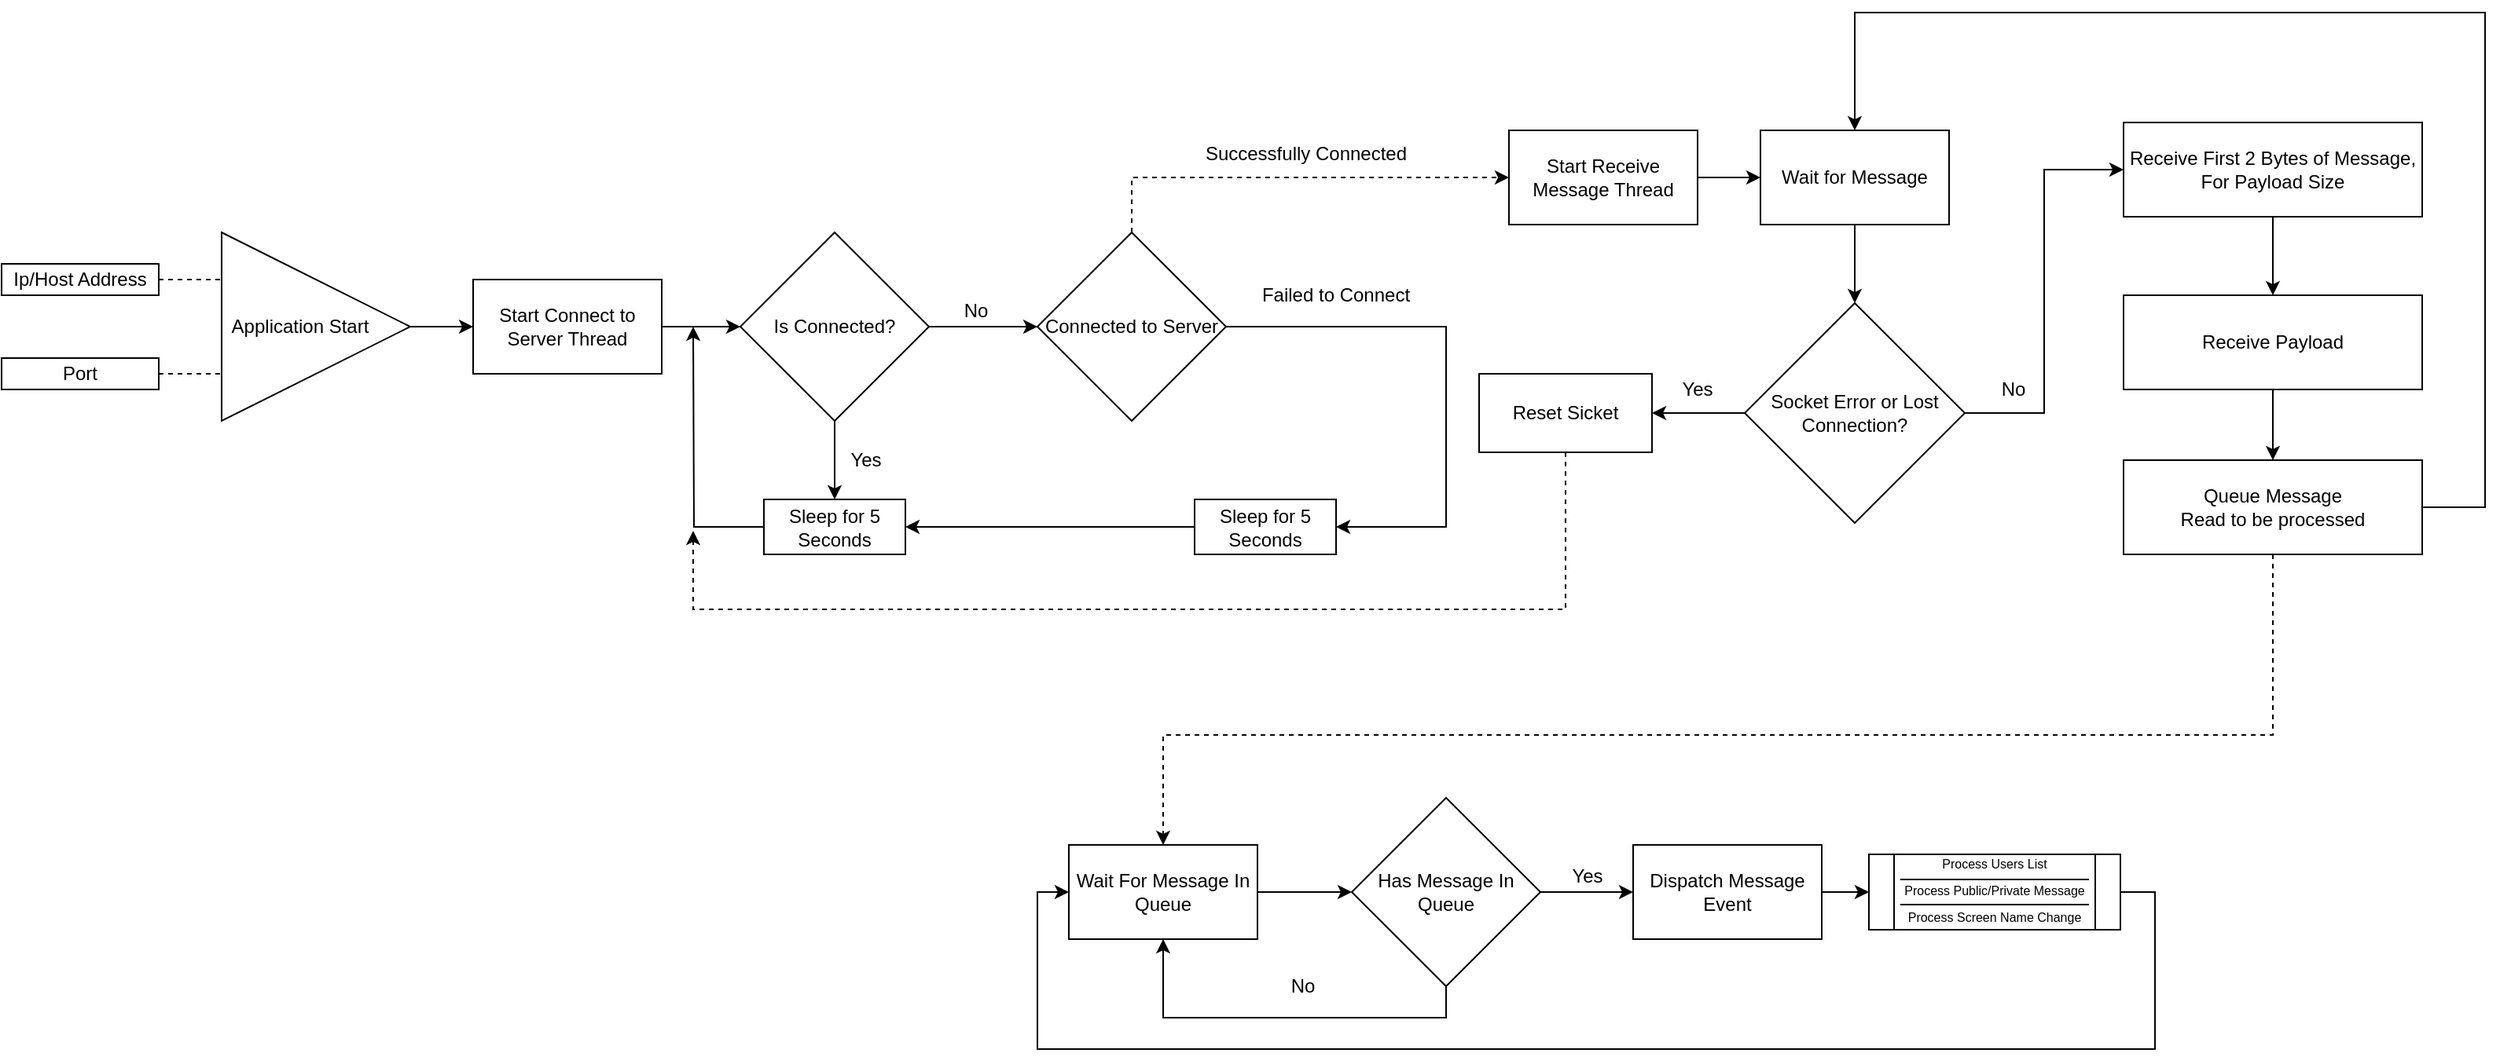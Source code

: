 <mxfile version="12.9.2" type="github">
  <diagram id="r02RHBNnV6Bh3Al3e_Ir" name="Page-1">
    <mxGraphModel dx="1422" dy="762" grid="1" gridSize="10" guides="1" tooltips="1" connect="1" arrows="1" fold="1" page="1" pageScale="1" pageWidth="1654" pageHeight="1169" math="0" shadow="0">
      <root>
        <mxCell id="0" />
        <mxCell id="1" parent="0" />
        <mxCell id="nwkV5xv7XDDrVNL-zr_2-6" value="" style="triangle;whiteSpace=wrap;html=1;" parent="1" vertex="1">
          <mxGeometry x="160" y="440" width="120" height="120" as="geometry" />
        </mxCell>
        <mxCell id="nwkV5xv7XDDrVNL-zr_2-7" value="Application Start" style="text;html=1;strokeColor=none;fillColor=none;align=center;verticalAlign=middle;whiteSpace=wrap;rounded=0;" parent="1" vertex="1">
          <mxGeometry x="160" y="490" width="100" height="20" as="geometry" />
        </mxCell>
        <mxCell id="nwkV5xv7XDDrVNL-zr_2-11" value="" style="rounded=0;whiteSpace=wrap;html=1;" parent="1" vertex="1">
          <mxGeometry x="20" y="460" width="100" height="20" as="geometry" />
        </mxCell>
        <mxCell id="nwkV5xv7XDDrVNL-zr_2-9" value="Ip/Host Address" style="text;html=1;strokeColor=none;fillColor=none;align=center;verticalAlign=middle;whiteSpace=wrap;rounded=0;" parent="1" vertex="1">
          <mxGeometry x="20" y="460" width="100" height="20" as="geometry" />
        </mxCell>
        <mxCell id="nwkV5xv7XDDrVNL-zr_2-12" value="" style="rounded=0;whiteSpace=wrap;html=1;" parent="1" vertex="1">
          <mxGeometry x="20" y="520" width="100" height="20" as="geometry" />
        </mxCell>
        <mxCell id="nwkV5xv7XDDrVNL-zr_2-13" value="Port" style="text;html=1;strokeColor=none;fillColor=none;align=center;verticalAlign=middle;whiteSpace=wrap;rounded=0;" parent="1" vertex="1">
          <mxGeometry x="20" y="520" width="100" height="20" as="geometry" />
        </mxCell>
        <mxCell id="nwkV5xv7XDDrVNL-zr_2-14" value="" style="endArrow=none;dashed=1;html=1;exitX=1;exitY=0.5;exitDx=0;exitDy=0;entryX=0;entryY=0.25;entryDx=0;entryDy=0;" parent="1" source="nwkV5xv7XDDrVNL-zr_2-9" target="nwkV5xv7XDDrVNL-zr_2-6" edge="1">
          <mxGeometry width="50" height="50" relative="1" as="geometry">
            <mxPoint x="240" y="520" as="sourcePoint" />
            <mxPoint x="290" y="470" as="targetPoint" />
          </mxGeometry>
        </mxCell>
        <mxCell id="nwkV5xv7XDDrVNL-zr_2-15" value="" style="endArrow=none;dashed=1;html=1;exitX=1;exitY=0.5;exitDx=0;exitDy=0;entryX=0;entryY=0.75;entryDx=0;entryDy=0;" parent="1" source="nwkV5xv7XDDrVNL-zr_2-13" target="nwkV5xv7XDDrVNL-zr_2-6" edge="1">
          <mxGeometry width="50" height="50" relative="1" as="geometry">
            <mxPoint x="130" y="480" as="sourcePoint" />
            <mxPoint x="170" y="480" as="targetPoint" />
          </mxGeometry>
        </mxCell>
        <mxCell id="nwkV5xv7XDDrVNL-zr_2-16" value="" style="endArrow=classic;html=1;exitX=1;exitY=0.5;exitDx=0;exitDy=0;" parent="1" source="nwkV5xv7XDDrVNL-zr_2-6" edge="1">
          <mxGeometry width="50" height="50" relative="1" as="geometry">
            <mxPoint x="360" y="480" as="sourcePoint" />
            <mxPoint x="320" y="500" as="targetPoint" />
          </mxGeometry>
        </mxCell>
        <mxCell id="nwkV5xv7XDDrVNL-zr_2-30" style="edgeStyle=orthogonalEdgeStyle;rounded=0;orthogonalLoop=1;jettySize=auto;html=1;entryX=0;entryY=0.5;entryDx=0;entryDy=0;exitX=0.5;exitY=0;exitDx=0;exitDy=0;dashed=1;" parent="1" source="Jixa7gBj_222kOkIKWaB-18" edge="1" target="nwkV5xv7XDDrVNL-zr_2-33">
          <mxGeometry relative="1" as="geometry">
            <mxPoint x="949" y="405" as="targetPoint" />
            <Array as="points">
              <mxPoint x="739" y="405" />
            </Array>
            <mxPoint x="739.5" y="445" as="sourcePoint" />
          </mxGeometry>
        </mxCell>
        <mxCell id="nwkV5xv7XDDrVNL-zr_2-26" value="" style="rounded=0;whiteSpace=wrap;html=1;" parent="1" vertex="1">
          <mxGeometry x="779" y="610" width="90" height="35" as="geometry" />
        </mxCell>
        <mxCell id="nwkV5xv7XDDrVNL-zr_2-28" style="edgeStyle=orthogonalEdgeStyle;rounded=0;orthogonalLoop=1;jettySize=auto;html=1;entryX=1;entryY=0.5;entryDx=0;entryDy=0;exitX=0;exitY=0.5;exitDx=0;exitDy=0;" parent="1" source="nwkV5xv7XDDrVNL-zr_2-27" target="Jixa7gBj_222kOkIKWaB-24" edge="1">
          <mxGeometry relative="1" as="geometry">
            <mxPoint x="739.5" y="585" as="targetPoint" />
          </mxGeometry>
        </mxCell>
        <mxCell id="nwkV5xv7XDDrVNL-zr_2-27" value="Sleep for 5 Seconds" style="text;html=1;strokeColor=none;fillColor=none;align=center;verticalAlign=middle;whiteSpace=wrap;rounded=0;" parent="1" vertex="1">
          <mxGeometry x="779" y="610" width="90" height="35" as="geometry" />
        </mxCell>
        <mxCell id="nwkV5xv7XDDrVNL-zr_2-29" value="Failed to Connect" style="text;html=1;strokeColor=none;fillColor=none;align=center;verticalAlign=middle;whiteSpace=wrap;rounded=0;" parent="1" vertex="1">
          <mxGeometry x="819" y="470" width="100" height="20" as="geometry" />
        </mxCell>
        <mxCell id="nwkV5xv7XDDrVNL-zr_2-31" value="Successfully Connected" style="text;html=1;strokeColor=none;fillColor=none;align=center;verticalAlign=middle;whiteSpace=wrap;rounded=0;" parent="1" vertex="1">
          <mxGeometry x="770" y="380" width="160" height="20" as="geometry" />
        </mxCell>
        <mxCell id="nwkV5xv7XDDrVNL-zr_2-32" value="" style="rounded=0;whiteSpace=wrap;html=1;" parent="1" vertex="1">
          <mxGeometry x="979" y="375" width="120" height="60" as="geometry" />
        </mxCell>
        <mxCell id="Jixa7gBj_222kOkIKWaB-4" style="edgeStyle=orthogonalEdgeStyle;rounded=0;orthogonalLoop=1;jettySize=auto;html=1;entryX=0;entryY=0.5;entryDx=0;entryDy=0;" edge="1" parent="1" source="nwkV5xv7XDDrVNL-zr_2-33" target="Jixa7gBj_222kOkIKWaB-1">
          <mxGeometry relative="1" as="geometry" />
        </mxCell>
        <mxCell id="nwkV5xv7XDDrVNL-zr_2-33" value="Start Receive Message Thread" style="text;html=1;strokeColor=none;fillColor=none;align=center;verticalAlign=middle;whiteSpace=wrap;rounded=0;" parent="1" vertex="1">
          <mxGeometry x="979" y="375" width="120" height="60" as="geometry" />
        </mxCell>
        <mxCell id="Jixa7gBj_222kOkIKWaB-5" style="edgeStyle=orthogonalEdgeStyle;rounded=0;orthogonalLoop=1;jettySize=auto;html=1;entryX=0.5;entryY=0;entryDx=0;entryDy=0;" edge="1" parent="1" source="Jixa7gBj_222kOkIKWaB-1" target="Jixa7gBj_222kOkIKWaB-3">
          <mxGeometry relative="1" as="geometry" />
        </mxCell>
        <mxCell id="Jixa7gBj_222kOkIKWaB-1" value="Wait for Message" style="rounded=0;whiteSpace=wrap;html=1;" vertex="1" parent="1">
          <mxGeometry x="1139" y="375" width="120" height="60" as="geometry" />
        </mxCell>
        <mxCell id="Jixa7gBj_222kOkIKWaB-8" style="edgeStyle=orthogonalEdgeStyle;rounded=0;orthogonalLoop=1;jettySize=auto;html=1;entryX=0;entryY=0.5;entryDx=0;entryDy=0;" edge="1" parent="1" source="Jixa7gBj_222kOkIKWaB-3" target="Jixa7gBj_222kOkIKWaB-6">
          <mxGeometry relative="1" as="geometry" />
        </mxCell>
        <mxCell id="Jixa7gBj_222kOkIKWaB-37" style="edgeStyle=orthogonalEdgeStyle;rounded=0;orthogonalLoop=1;jettySize=auto;html=1;entryX=1;entryY=0.5;entryDx=0;entryDy=0;" edge="1" parent="1" source="Jixa7gBj_222kOkIKWaB-3" target="Jixa7gBj_222kOkIKWaB-36">
          <mxGeometry relative="1" as="geometry" />
        </mxCell>
        <mxCell id="Jixa7gBj_222kOkIKWaB-3" value="Socket Error or Lost Connection?" style="rhombus;whiteSpace=wrap;html=1;" vertex="1" parent="1">
          <mxGeometry x="1129" y="485" width="140" height="140" as="geometry" />
        </mxCell>
        <mxCell id="Jixa7gBj_222kOkIKWaB-31" value="" style="edgeStyle=orthogonalEdgeStyle;rounded=0;orthogonalLoop=1;jettySize=auto;html=1;" edge="1" parent="1" source="Jixa7gBj_222kOkIKWaB-6" target="Jixa7gBj_222kOkIKWaB-30">
          <mxGeometry relative="1" as="geometry" />
        </mxCell>
        <mxCell id="Jixa7gBj_222kOkIKWaB-6" value="Receive First 2 Bytes of Message, For Payload Size" style="rounded=0;whiteSpace=wrap;html=1;" vertex="1" parent="1">
          <mxGeometry x="1370" y="370" width="190" height="60" as="geometry" />
        </mxCell>
        <mxCell id="Jixa7gBj_222kOkIKWaB-33" value="" style="edgeStyle=orthogonalEdgeStyle;rounded=0;orthogonalLoop=1;jettySize=auto;html=1;" edge="1" parent="1" source="Jixa7gBj_222kOkIKWaB-30" target="Jixa7gBj_222kOkIKWaB-32">
          <mxGeometry relative="1" as="geometry" />
        </mxCell>
        <mxCell id="Jixa7gBj_222kOkIKWaB-30" value="Receive Payload" style="rounded=0;whiteSpace=wrap;html=1;" vertex="1" parent="1">
          <mxGeometry x="1370" y="480" width="190" height="60" as="geometry" />
        </mxCell>
        <mxCell id="Jixa7gBj_222kOkIKWaB-34" style="edgeStyle=orthogonalEdgeStyle;rounded=0;orthogonalLoop=1;jettySize=auto;html=1;entryX=0.5;entryY=0;entryDx=0;entryDy=0;" edge="1" parent="1" source="Jixa7gBj_222kOkIKWaB-32" target="Jixa7gBj_222kOkIKWaB-1">
          <mxGeometry relative="1" as="geometry">
            <mxPoint x="1190" y="320" as="targetPoint" />
            <Array as="points">
              <mxPoint x="1600" y="615" />
              <mxPoint x="1600" y="300" />
              <mxPoint x="1199" y="300" />
            </Array>
          </mxGeometry>
        </mxCell>
        <mxCell id="Jixa7gBj_222kOkIKWaB-73" style="edgeStyle=orthogonalEdgeStyle;rounded=0;orthogonalLoop=1;jettySize=auto;html=1;startSize=28;entryX=0.5;entryY=0;entryDx=0;entryDy=0;dashed=1;" edge="1" parent="1" source="Jixa7gBj_222kOkIKWaB-32" target="Jixa7gBj_222kOkIKWaB-40">
          <mxGeometry relative="1" as="geometry">
            <mxPoint x="1390.0" y="780" as="targetPoint" />
            <Array as="points">
              <mxPoint x="1465" y="760" />
              <mxPoint x="759" y="760" />
            </Array>
          </mxGeometry>
        </mxCell>
        <mxCell id="Jixa7gBj_222kOkIKWaB-32" value="Queue Message&lt;br&gt;Read to be processed" style="rounded=0;whiteSpace=wrap;html=1;" vertex="1" parent="1">
          <mxGeometry x="1370" y="585" width="190" height="60" as="geometry" />
        </mxCell>
        <mxCell id="Jixa7gBj_222kOkIKWaB-10" value="Yes" style="text;html=1;strokeColor=none;fillColor=none;align=center;verticalAlign=middle;whiteSpace=wrap;rounded=0;" vertex="1" parent="1">
          <mxGeometry x="1079" y="530" width="40" height="20" as="geometry" />
        </mxCell>
        <mxCell id="Jixa7gBj_222kOkIKWaB-11" value="No" style="text;html=1;strokeColor=none;fillColor=none;align=center;verticalAlign=middle;whiteSpace=wrap;rounded=0;" vertex="1" parent="1">
          <mxGeometry x="1280" y="530" width="40" height="20" as="geometry" />
        </mxCell>
        <mxCell id="Jixa7gBj_222kOkIKWaB-19" style="edgeStyle=orthogonalEdgeStyle;rounded=0;orthogonalLoop=1;jettySize=auto;html=1;entryX=0;entryY=0.5;entryDx=0;entryDy=0;" edge="1" parent="1" source="Jixa7gBj_222kOkIKWaB-12" target="Jixa7gBj_222kOkIKWaB-18">
          <mxGeometry relative="1" as="geometry" />
        </mxCell>
        <mxCell id="Jixa7gBj_222kOkIKWaB-25" style="edgeStyle=orthogonalEdgeStyle;rounded=0;orthogonalLoop=1;jettySize=auto;html=1;entryX=0.5;entryY=0;entryDx=0;entryDy=0;" edge="1" parent="1" source="Jixa7gBj_222kOkIKWaB-12" target="Jixa7gBj_222kOkIKWaB-24">
          <mxGeometry relative="1" as="geometry" />
        </mxCell>
        <mxCell id="Jixa7gBj_222kOkIKWaB-12" value="Is Connected?" style="rhombus;whiteSpace=wrap;html=1;" vertex="1" parent="1">
          <mxGeometry x="490" y="440" width="120" height="120" as="geometry" />
        </mxCell>
        <mxCell id="Jixa7gBj_222kOkIKWaB-14" style="edgeStyle=orthogonalEdgeStyle;rounded=0;orthogonalLoop=1;jettySize=auto;html=1;entryX=0;entryY=0.5;entryDx=0;entryDy=0;" edge="1" parent="1" source="Jixa7gBj_222kOkIKWaB-13" target="Jixa7gBj_222kOkIKWaB-12">
          <mxGeometry relative="1" as="geometry">
            <mxPoint x="450" y="500" as="targetPoint" />
          </mxGeometry>
        </mxCell>
        <mxCell id="Jixa7gBj_222kOkIKWaB-13" value="&lt;span style=&quot;white-space: normal&quot;&gt;Start Connect to Server Thread&lt;/span&gt;" style="rounded=0;whiteSpace=wrap;html=1;" vertex="1" parent="1">
          <mxGeometry x="320" y="470" width="120" height="60" as="geometry" />
        </mxCell>
        <mxCell id="Jixa7gBj_222kOkIKWaB-20" style="edgeStyle=orthogonalEdgeStyle;rounded=0;orthogonalLoop=1;jettySize=auto;html=1;entryX=1;entryY=0.5;entryDx=0;entryDy=0;" edge="1" parent="1" source="Jixa7gBj_222kOkIKWaB-18" target="nwkV5xv7XDDrVNL-zr_2-27">
          <mxGeometry relative="1" as="geometry">
            <mxPoint x="929" y="600" as="targetPoint" />
            <Array as="points">
              <mxPoint x="939" y="500" />
              <mxPoint x="939" y="628" />
            </Array>
          </mxGeometry>
        </mxCell>
        <mxCell id="Jixa7gBj_222kOkIKWaB-18" value="Connected to Server" style="rhombus;whiteSpace=wrap;html=1;" vertex="1" parent="1">
          <mxGeometry x="679" y="440" width="120" height="120" as="geometry" />
        </mxCell>
        <mxCell id="Jixa7gBj_222kOkIKWaB-21" value="No" style="text;html=1;strokeColor=none;fillColor=none;align=center;verticalAlign=middle;whiteSpace=wrap;rounded=0;" vertex="1" parent="1">
          <mxGeometry x="620" y="480" width="40" height="20" as="geometry" />
        </mxCell>
        <mxCell id="Jixa7gBj_222kOkIKWaB-23" value="" style="rounded=0;whiteSpace=wrap;html=1;" vertex="1" parent="1">
          <mxGeometry x="505" y="610" width="90" height="35" as="geometry" />
        </mxCell>
        <mxCell id="Jixa7gBj_222kOkIKWaB-26" style="edgeStyle=orthogonalEdgeStyle;rounded=0;orthogonalLoop=1;jettySize=auto;html=1;" edge="1" parent="1" source="Jixa7gBj_222kOkIKWaB-24">
          <mxGeometry relative="1" as="geometry">
            <mxPoint x="460" y="500" as="targetPoint" />
          </mxGeometry>
        </mxCell>
        <mxCell id="Jixa7gBj_222kOkIKWaB-24" value="Sleep for 5 Seconds" style="text;html=1;strokeColor=none;fillColor=none;align=center;verticalAlign=middle;whiteSpace=wrap;rounded=0;" vertex="1" parent="1">
          <mxGeometry x="505" y="610" width="90" height="35" as="geometry" />
        </mxCell>
        <mxCell id="Jixa7gBj_222kOkIKWaB-27" value="Yes" style="text;html=1;strokeColor=none;fillColor=none;align=center;verticalAlign=middle;whiteSpace=wrap;rounded=0;" vertex="1" parent="1">
          <mxGeometry x="550" y="575" width="40" height="20" as="geometry" />
        </mxCell>
        <mxCell id="Jixa7gBj_222kOkIKWaB-39" style="edgeStyle=orthogonalEdgeStyle;rounded=0;orthogonalLoop=1;jettySize=auto;html=1;exitX=0.5;exitY=1;exitDx=0;exitDy=0;dashed=1;" edge="1" parent="1" source="Jixa7gBj_222kOkIKWaB-36">
          <mxGeometry relative="1" as="geometry">
            <mxPoint x="460" y="630" as="targetPoint" />
            <Array as="points">
              <mxPoint x="1015" y="680" />
              <mxPoint x="460" y="680" />
            </Array>
          </mxGeometry>
        </mxCell>
        <mxCell id="Jixa7gBj_222kOkIKWaB-36" value="Reset Sicket" style="rounded=0;whiteSpace=wrap;html=1;" vertex="1" parent="1">
          <mxGeometry x="960" y="530" width="110" height="50" as="geometry" />
        </mxCell>
        <mxCell id="Jixa7gBj_222kOkIKWaB-43" style="edgeStyle=orthogonalEdgeStyle;rounded=0;orthogonalLoop=1;jettySize=auto;html=1;exitX=1;exitY=0.5;exitDx=0;exitDy=0;" edge="1" parent="1" source="Jixa7gBj_222kOkIKWaB-40" target="Jixa7gBj_222kOkIKWaB-42">
          <mxGeometry relative="1" as="geometry" />
        </mxCell>
        <mxCell id="Jixa7gBj_222kOkIKWaB-40" value="Wait For Message In Queue" style="rounded=0;whiteSpace=wrap;html=1;" vertex="1" parent="1">
          <mxGeometry x="699" y="830" width="120" height="60" as="geometry" />
        </mxCell>
        <mxCell id="Jixa7gBj_222kOkIKWaB-44" style="edgeStyle=orthogonalEdgeStyle;rounded=0;orthogonalLoop=1;jettySize=auto;html=1;exitX=0.5;exitY=1;exitDx=0;exitDy=0;entryX=0.5;entryY=1;entryDx=0;entryDy=0;" edge="1" parent="1" source="Jixa7gBj_222kOkIKWaB-42" target="Jixa7gBj_222kOkIKWaB-40">
          <mxGeometry relative="1" as="geometry">
            <mxPoint x="739" y="990" as="targetPoint" />
          </mxGeometry>
        </mxCell>
        <mxCell id="Jixa7gBj_222kOkIKWaB-47" style="edgeStyle=orthogonalEdgeStyle;rounded=0;orthogonalLoop=1;jettySize=auto;html=1;exitX=1;exitY=0.5;exitDx=0;exitDy=0;entryX=0;entryY=0.5;entryDx=0;entryDy=0;" edge="1" parent="1" source="Jixa7gBj_222kOkIKWaB-42" target="Jixa7gBj_222kOkIKWaB-46">
          <mxGeometry relative="1" as="geometry" />
        </mxCell>
        <mxCell id="Jixa7gBj_222kOkIKWaB-42" value="Has Message In Queue" style="rhombus;whiteSpace=wrap;html=1;" vertex="1" parent="1">
          <mxGeometry x="879" y="800" width="120" height="120" as="geometry" />
        </mxCell>
        <mxCell id="Jixa7gBj_222kOkIKWaB-45" value="No" style="text;html=1;strokeColor=none;fillColor=none;align=center;verticalAlign=middle;whiteSpace=wrap;rounded=0;" vertex="1" parent="1">
          <mxGeometry x="828" y="910" width="40" height="20" as="geometry" />
        </mxCell>
        <mxCell id="Jixa7gBj_222kOkIKWaB-49" style="edgeStyle=orthogonalEdgeStyle;rounded=0;orthogonalLoop=1;jettySize=auto;html=1;entryX=0;entryY=0.5;entryDx=0;entryDy=0;exitX=1;exitY=0.5;exitDx=0;exitDy=0;" edge="1" parent="1" source="Jixa7gBj_222kOkIKWaB-61" target="Jixa7gBj_222kOkIKWaB-40">
          <mxGeometry relative="1" as="geometry">
            <mxPoint x="689" y="1040" as="targetPoint" />
            <mxPoint x="1410" y="870" as="sourcePoint" />
            <Array as="points">
              <mxPoint x="1390" y="860" />
              <mxPoint x="1390" y="960" />
              <mxPoint x="679" y="960" />
              <mxPoint x="679" y="860" />
            </Array>
          </mxGeometry>
        </mxCell>
        <mxCell id="Jixa7gBj_222kOkIKWaB-72" style="edgeStyle=orthogonalEdgeStyle;rounded=0;orthogonalLoop=1;jettySize=auto;html=1;exitX=1;exitY=0.5;exitDx=0;exitDy=0;startSize=28;entryX=0;entryY=0.5;entryDx=0;entryDy=0;" edge="1" parent="1" source="Jixa7gBj_222kOkIKWaB-46" target="Jixa7gBj_222kOkIKWaB-61">
          <mxGeometry relative="1" as="geometry">
            <mxPoint x="1200" y="860.207" as="targetPoint" />
          </mxGeometry>
        </mxCell>
        <mxCell id="Jixa7gBj_222kOkIKWaB-46" value="Dispatch Message Event" style="rounded=0;whiteSpace=wrap;html=1;" vertex="1" parent="1">
          <mxGeometry x="1058" y="830" width="120" height="60" as="geometry" />
        </mxCell>
        <mxCell id="Jixa7gBj_222kOkIKWaB-48" value="Yes" style="text;html=1;strokeColor=none;fillColor=none;align=center;verticalAlign=middle;whiteSpace=wrap;rounded=0;" vertex="1" parent="1">
          <mxGeometry x="1009" y="840" width="40" height="20" as="geometry" />
        </mxCell>
        <mxCell id="Jixa7gBj_222kOkIKWaB-71" value="" style="group" vertex="1" connectable="0" parent="1">
          <mxGeometry x="1208" y="836" width="160" height="48" as="geometry" />
        </mxCell>
        <mxCell id="Jixa7gBj_222kOkIKWaB-61" value="" style="shape=process;whiteSpace=wrap;html=1;backgroundOutline=1;rounded=0;shadow=0;glass=0;comic=0;startSize=28;" vertex="1" parent="Jixa7gBj_222kOkIKWaB-71">
          <mxGeometry width="160" height="48" as="geometry" />
        </mxCell>
        <mxCell id="Jixa7gBj_222kOkIKWaB-63" value="&lt;font style=&quot;font-size: 8px&quot;&gt;Process Users List&lt;/font&gt;" style="text;html=1;strokeColor=none;fillColor=none;align=center;verticalAlign=middle;whiteSpace=wrap;rounded=0;shadow=0;glass=0;comic=0;startSize=28;" vertex="1" parent="Jixa7gBj_222kOkIKWaB-71">
          <mxGeometry x="10" width="140" height="10" as="geometry" />
        </mxCell>
        <mxCell id="Jixa7gBj_222kOkIKWaB-64" value="&lt;font style=&quot;font-size: 8px&quot;&gt;Process Public/Private Message&lt;/font&gt;" style="text;html=1;strokeColor=none;fillColor=none;align=center;verticalAlign=middle;whiteSpace=wrap;rounded=0;shadow=0;glass=0;comic=0;startSize=28;" vertex="1" parent="Jixa7gBj_222kOkIKWaB-71">
          <mxGeometry x="10" y="17" width="140" height="10" as="geometry" />
        </mxCell>
        <mxCell id="Jixa7gBj_222kOkIKWaB-66" value="&lt;font style=&quot;font-size: 8px&quot;&gt;Process Screen Name Change&lt;/font&gt;" style="text;html=1;strokeColor=none;fillColor=none;align=center;verticalAlign=middle;whiteSpace=wrap;rounded=0;shadow=0;glass=0;comic=0;startSize=28;" vertex="1" parent="Jixa7gBj_222kOkIKWaB-71">
          <mxGeometry x="10" y="34" width="140" height="10" as="geometry" />
        </mxCell>
        <mxCell id="Jixa7gBj_222kOkIKWaB-67" value="" style="endArrow=none;html=1;" edge="1" parent="Jixa7gBj_222kOkIKWaB-71">
          <mxGeometry width="50" height="50" relative="1" as="geometry">
            <mxPoint x="20" y="16" as="sourcePoint" />
            <mxPoint x="140" y="16" as="targetPoint" />
          </mxGeometry>
        </mxCell>
        <mxCell id="Jixa7gBj_222kOkIKWaB-68" value="" style="endArrow=none;html=1;" edge="1" parent="Jixa7gBj_222kOkIKWaB-71">
          <mxGeometry width="50" height="50" relative="1" as="geometry">
            <mxPoint x="20" y="32" as="sourcePoint" />
            <mxPoint x="140" y="32" as="targetPoint" />
          </mxGeometry>
        </mxCell>
      </root>
    </mxGraphModel>
  </diagram>
</mxfile>
